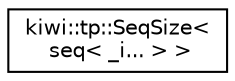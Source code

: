 digraph "Graphical Class Hierarchy"
{
 // LATEX_PDF_SIZE
  edge [fontname="Helvetica",fontsize="10",labelfontname="Helvetica",labelfontsize="10"];
  node [fontname="Helvetica",fontsize="10",shape=record];
  rankdir="LR";
  Node0 [label="kiwi::tp::SeqSize\<\l seq\< _i... \> \>",height=0.2,width=0.4,color="black", fillcolor="white", style="filled",URL="$structkiwi_1_1tp_1_1SeqSize_3_01seq_3_01__i_8_8_8_01_4_01_4.html",tooltip=" "];
}

